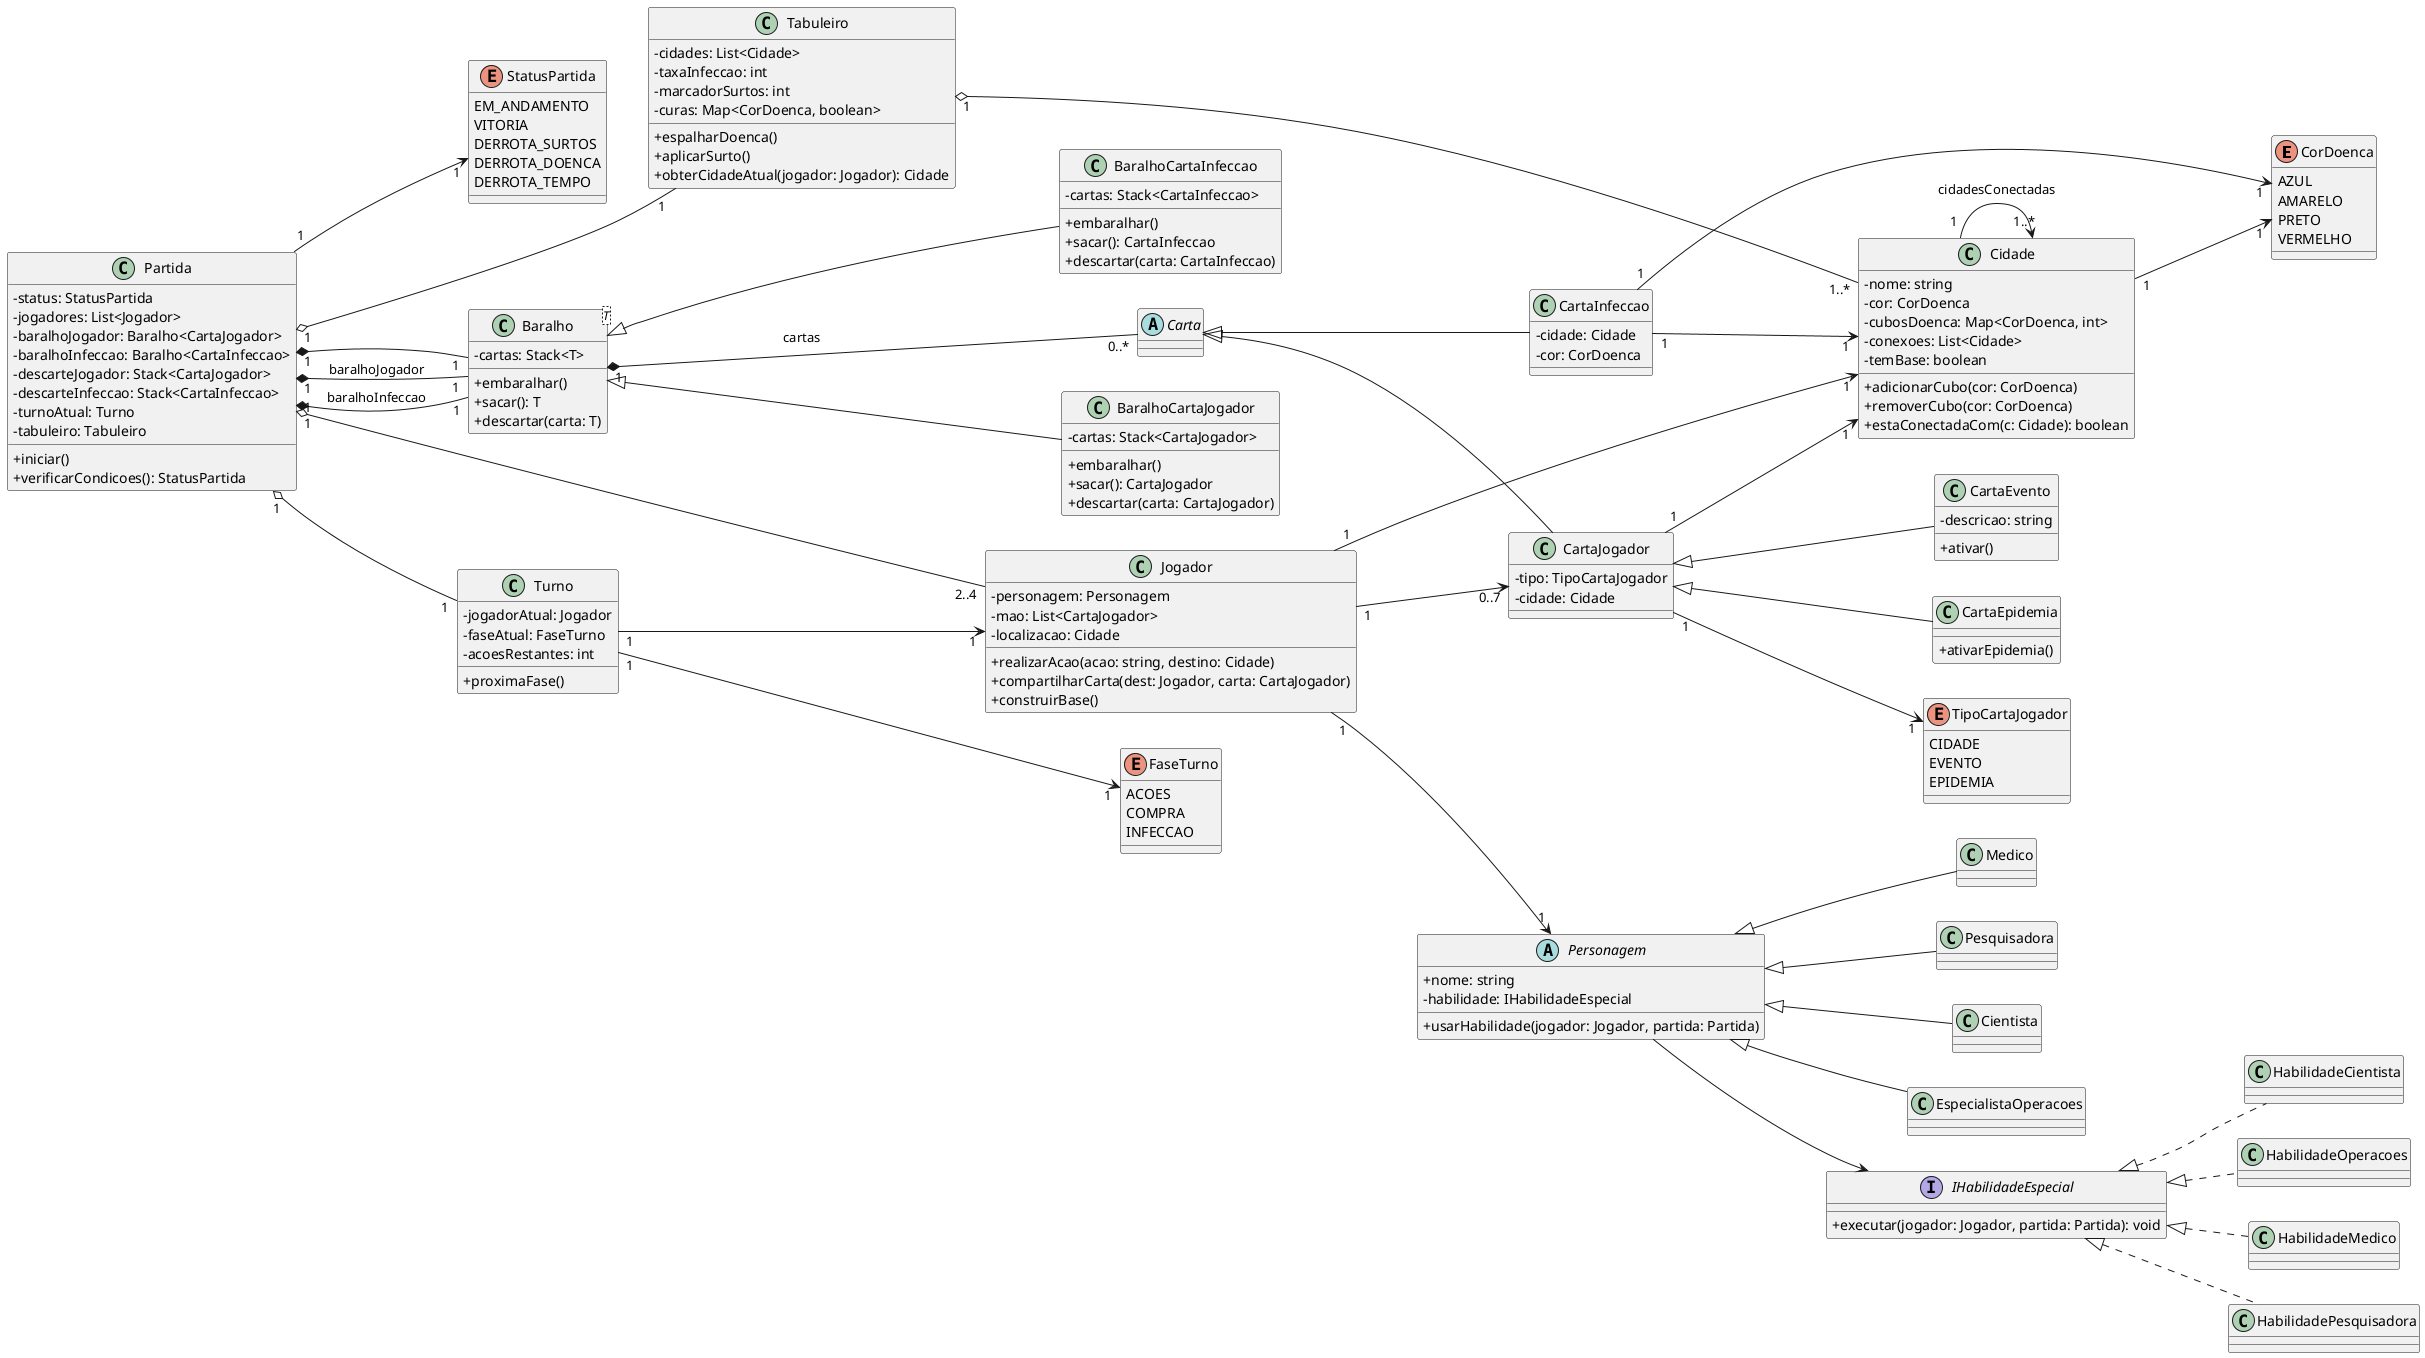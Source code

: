 @startuml PandemicGame
left to right direction
skinparam classAttributeIconSize 0

' ENUMS
enum CorDoenca {
  AZUL
  AMARELO
  PRETO
  VERMELHO
}

enum StatusPartida {
  EM_ANDAMENTO
  VITORIA
  DERROTA_SURTOS
  DERROTA_DOENCA
  DERROTA_TEMPO
}

enum FaseTurno {
  ACOES
  COMPRA
  INFECCAO
}

enum TipoCartaJogador {
  CIDADE
  EVENTO
  EPIDEMIA
}

' INTERFACE DO STRATEGY
interface IHabilidadeEspecial {
  + executar(jogador: Jogador, partida: Partida): void
}

class HabilidadeMedico
class HabilidadePesquisadora
class HabilidadeCientista
class HabilidadeOperacoes

IHabilidadeEspecial <|.. HabilidadeMedico
IHabilidadeEspecial <|.. HabilidadePesquisadora
IHabilidadeEspecial <|.. HabilidadeCientista
IHabilidadeEspecial <|.. HabilidadeOperacoes

' CLASSES BASE
class Partida {
  - status: StatusPartida
  - jogadores: List<Jogador>
  - baralhoJogador: Baralho<CartaJogador>
  - baralhoInfeccao: Baralho<CartaInfeccao>
  - descarteJogador: Stack<CartaJogador>
  - descarteInfeccao: Stack<CartaInfeccao>
  - turnoAtual: Turno
  - tabuleiro: Tabuleiro
  + iniciar()
  + verificarCondicoes(): StatusPartida
}

class Turno {
  - jogadorAtual: Jogador
  - faseAtual: FaseTurno
  - acoesRestantes: int
  + proximaFase()
}

class Tabuleiro {
  - cidades: List<Cidade>
  - taxaInfeccao: int
  - marcadorSurtos: int
  - curas: Map<CorDoenca, boolean>
  + espalharDoenca()
  + aplicarSurto()
  + obterCidadeAtual(jogador: Jogador): Cidade
}

class Cidade {
  - nome: string
  - cor: CorDoenca
  - cubosDoenca: Map<CorDoenca, int>
  - conexoes: List<Cidade>
  - temBase: boolean
  + adicionarCubo(cor: CorDoenca)
  + removerCubo(cor: CorDoenca)
  + estaConectadaCom(c: Cidade): boolean
}

' JOGADOR E PERSONAGEM UTILIZANDO STRATEGY
class Jogador {
  - personagem: Personagem
  - mao: List<CartaJogador>
  - localizacao: Cidade
  + realizarAcao(acao: string, destino: Cidade)
  + compartilharCarta(dest: Jogador, carta: CartaJogador)
  + construirBase()
}

abstract class Personagem {
  + nome: string
  - habilidade: IHabilidadeEspecial
  + usarHabilidade(jogador: Jogador, partida: Partida)
}

Personagem --> IHabilidadeEspecial

class Medico
class Pesquisadora
class Cientista
class EspecialistaOperacoes

Personagem <|-- Medico
Personagem <|-- Pesquisadora
Personagem <|-- Cientista
Personagem <|-- EspecialistaOperacoes

' CARTAS
abstract class Carta

class CartaJogador {
  - tipo: TipoCartaJogador
  - cidade: Cidade
}

class CartaInfeccao {
  - cidade: Cidade
  - cor: CorDoenca
}

class CartaEvento {
  - descricao: string
  + ativar()
}

class CartaEpidemia {
  + ativarEpidemia()
}

Carta <|-- CartaJogador
Carta <|-- CartaInfeccao
CartaJogador <|-- CartaEvento
CartaJogador <|-- CartaEpidemia

' BARALHO COMO CLASSE GENERICA
class Baralho<T> {
  - cartas: Stack<T>
  + embaralhar()
  + sacar(): T
  + descartar(carta: T)
}

Baralho <|-- BaralhoCartaJogador
Baralho <|-- BaralhoCartaInfeccao

class BaralhoCartaJogador {
  - cartas: Stack<CartaJogador>
  + embaralhar()
  + sacar(): CartaJogador
  + descartar(carta: CartaJogador)
}

class BaralhoCartaInfeccao {
  - cartas: Stack<CartaInfeccao>
  + embaralhar()
  + sacar(): CartaInfeccao
  + descartar(carta: CartaInfeccao)
}

' RELAÇÕES COM CARDINALIDADES UML PADRÃO
Partida "1" o-- "1" Tabuleiro
Partida "1" o-- "2..4" Jogador
Partida "1" o-- "1" Turno
Partida "1" --> "1" StatusPartida
Partida "1" *-- "1" Baralho

Turno "1" --> "1" Jogador
Turno "1" --> "1" FaseTurno

Tabuleiro "1" o-- "1..*" Cidade
Cidade "1" --> "1..*" Cidade : cidadesConectadas

Cidade "1" --> "1" CorDoenca

Jogador "1" --> "1" Personagem
Jogador "1" --> "1" Cidade
Jogador "1" --> "0..7" CartaJogador

CartaInfeccao "1" --> "1" Cidade
CartaInfeccao "1" --> "1" CorDoenca

CartaJogador "1" --> "1" Cidade
CartaJogador "1" --> "1" TipoCartaJogador

Partida "1" *-- "1" Baralho : baralhoJogador
Partida "1" *-- "1" Baralho : baralhoInfeccao

Baralho "1" *-- "0..*" Carta : cartas

@enduml